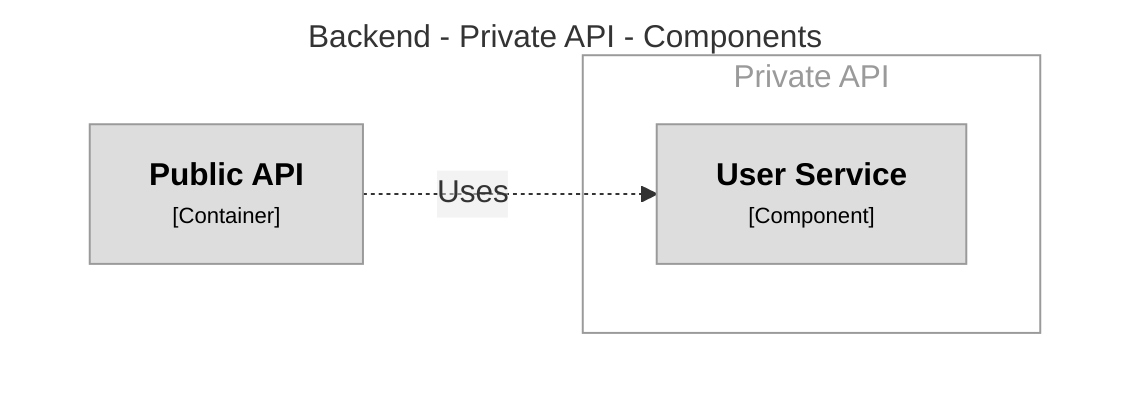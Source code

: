 graph TB
  linkStyle default fill:#ffffff

  subgraph diagram ["Backend - Private API - Components"]
    style diagram fill:#ffffff,stroke:#ffffff

    4["<div style='font-weight: bold'>Public API</div><div style='font-size: 70%; margin-top: 0px'>[Container]</div>"]
    style 4 fill:#dddddd,stroke:#9a9a9a,color:#000000

    subgraph 2 ["Private API"]
      style 2 fill:#ffffff,stroke:#9a9a9a,color:#9a9a9a

      3["<div style='font-weight: bold'>User Service</div><div style='font-size: 70%; margin-top: 0px'>[Component]</div>"]
      style 3 fill:#dddddd,stroke:#9a9a9a,color:#000000
    end

    4-. "<div>Uses</div><div style='font-size: 70%'></div>" .->3
  end